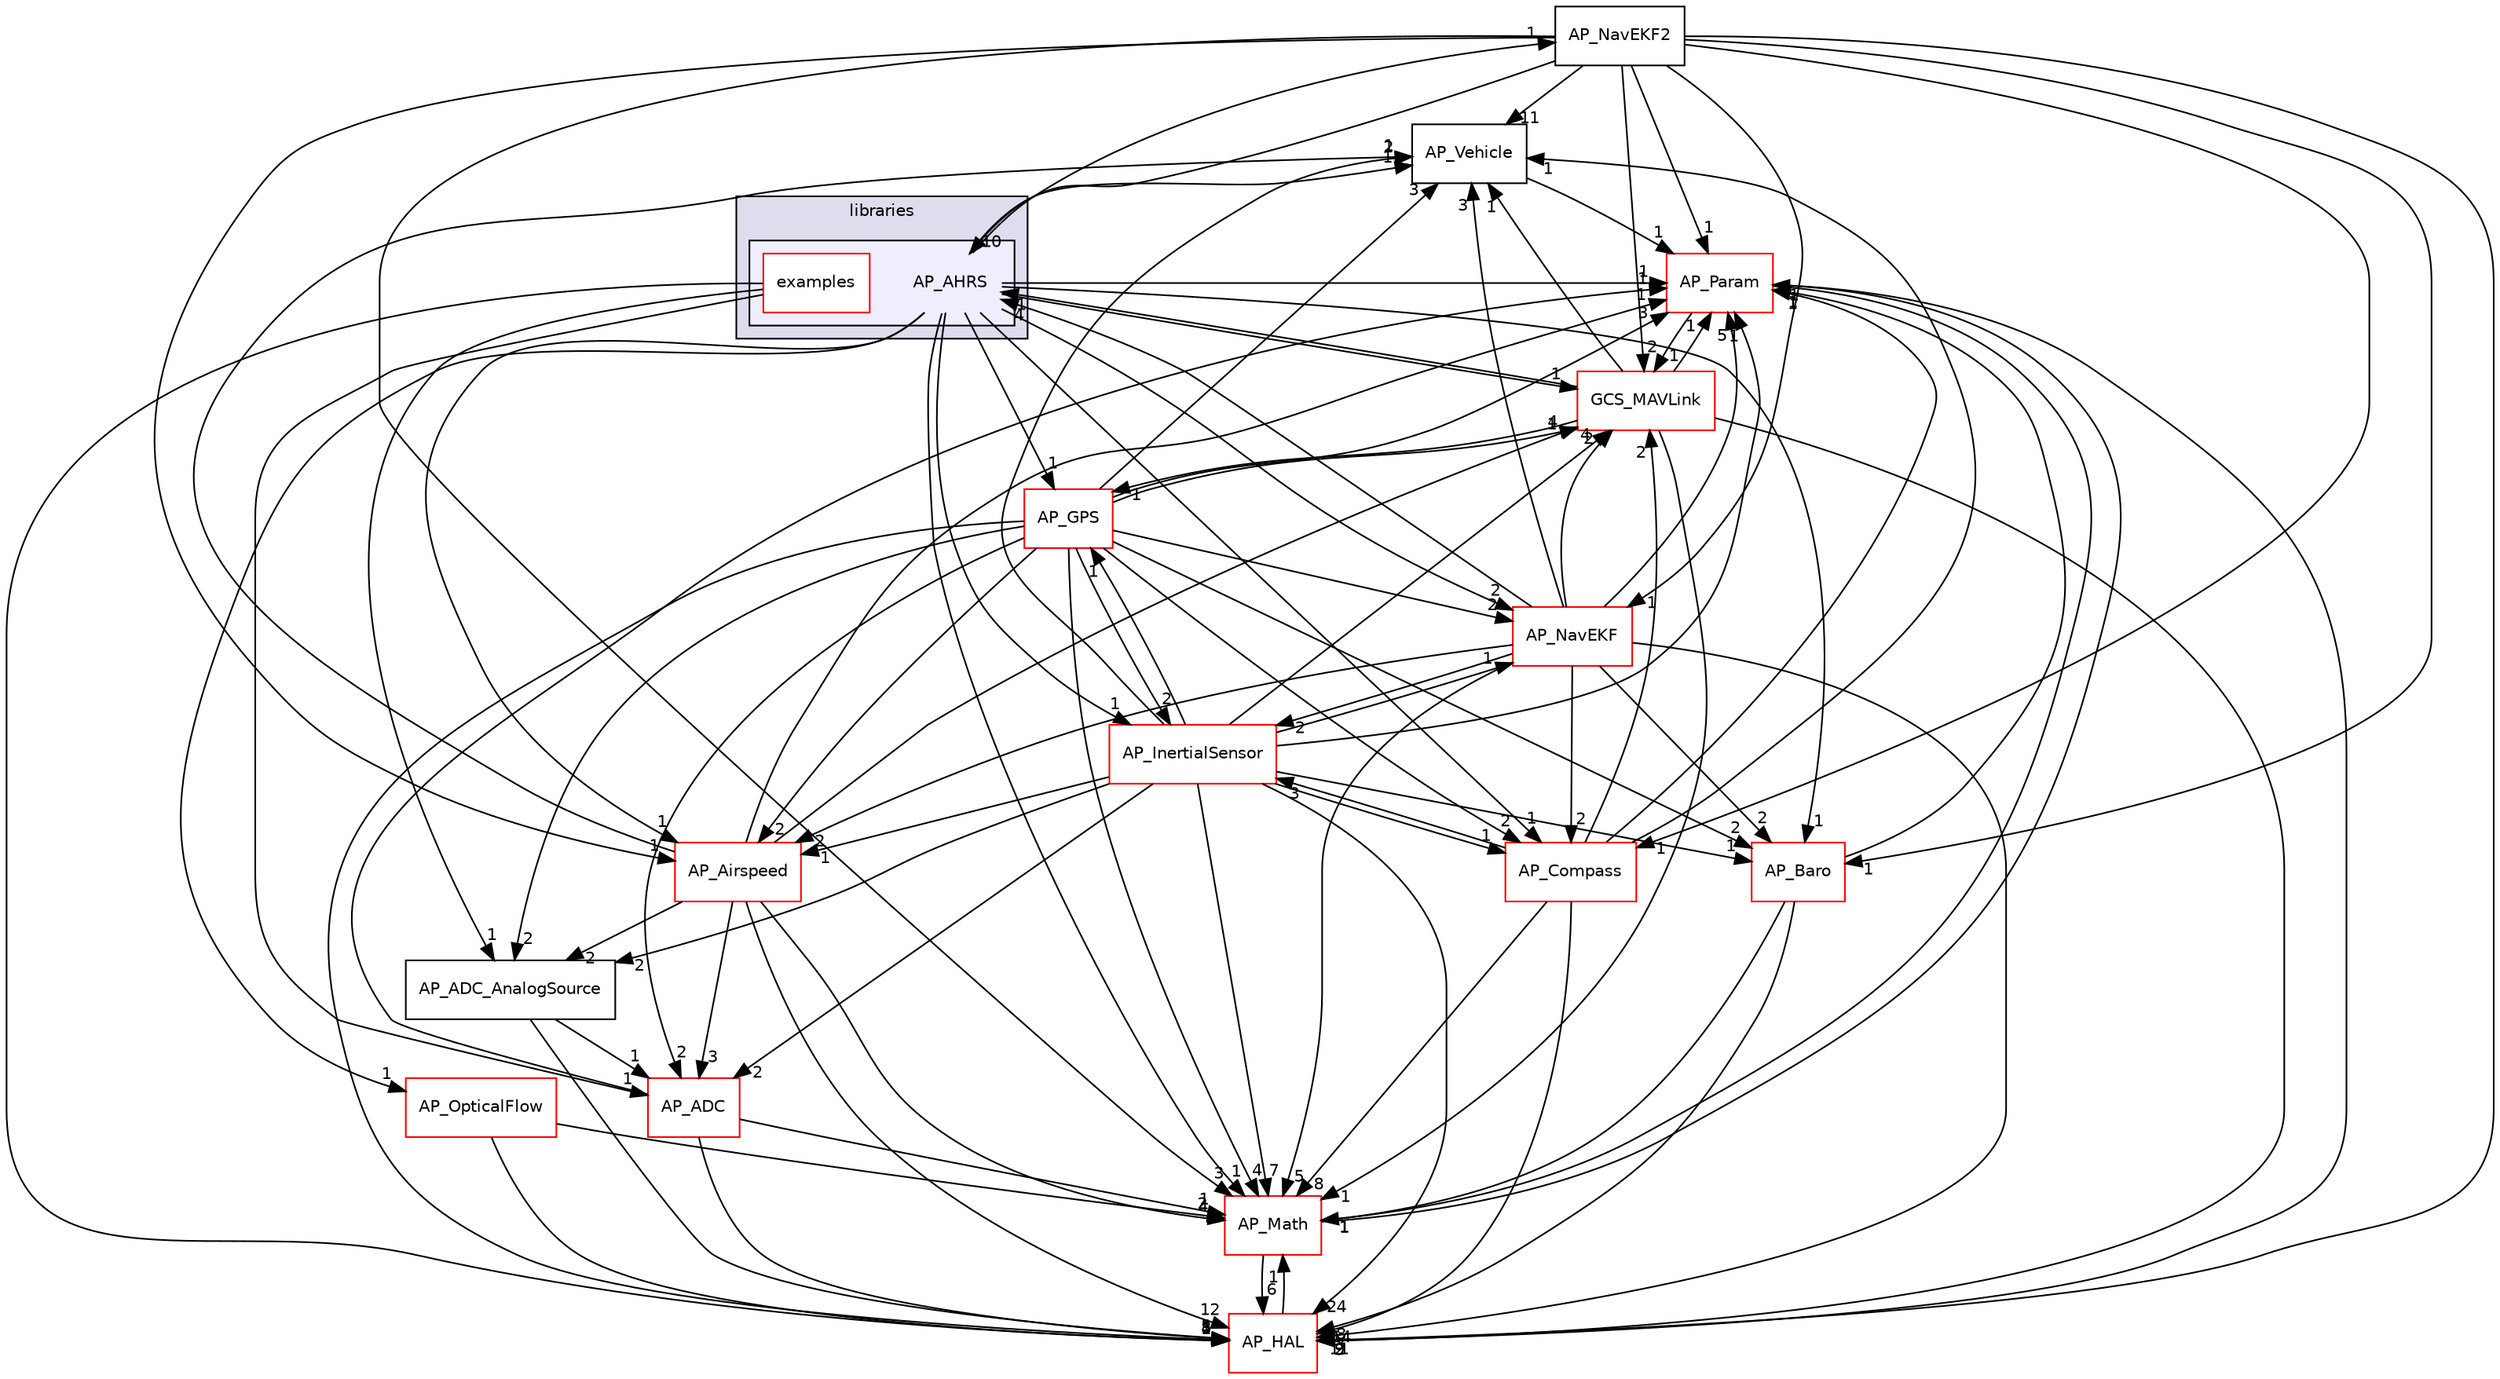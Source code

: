 digraph "libraries/AP_AHRS" {
  compound=true
  node [ fontsize="10", fontname="Helvetica"];
  edge [ labelfontsize="10", labelfontname="Helvetica"];
  subgraph clusterdir_bc0718b08fb2015b8e59c47b2805f60c {
    graph [ bgcolor="#ddddee", pencolor="black", label="libraries" fontname="Helvetica", fontsize="10", URL="dir_bc0718b08fb2015b8e59c47b2805f60c.html"]
  subgraph clusterdir_85ad937bf7c11de5c2907a482c9c56bd {
    graph [ bgcolor="#eeeeff", pencolor="black", label="" URL="dir_85ad937bf7c11de5c2907a482c9c56bd.html"];
    dir_85ad937bf7c11de5c2907a482c9c56bd [shape=plaintext label="AP_AHRS"];
    dir_0a0ab98eecaaf5fc80a927ee28b8865c [shape=box label="examples" color="red" fillcolor="white" style="filled" URL="dir_0a0ab98eecaaf5fc80a927ee28b8865c.html"];
  }
  }
  dir_605736780307584fc5a1e6c30e237454 [shape=box label="AP_Vehicle" URL="dir_605736780307584fc5a1e6c30e237454.html"];
  dir_6c4ef2a31b08355adc4e8d4f9fa3c625 [shape=box label="AP_OpticalFlow" fillcolor="white" style="filled" color="red" URL="dir_6c4ef2a31b08355adc4e8d4f9fa3c625.html"];
  dir_be870cb78c6e1bc08f9e4388e1828b4d [shape=box label="GCS_MAVLink" fillcolor="white" style="filled" color="red" URL="dir_be870cb78c6e1bc08f9e4388e1828b4d.html"];
  dir_1cbc10423b2512b31103883361e0123b [shape=box label="AP_HAL" fillcolor="white" style="filled" color="red" URL="dir_1cbc10423b2512b31103883361e0123b.html"];
  dir_200d929b8d5577e7f19dc05ce443c612 [shape=box label="AP_Param" fillcolor="white" style="filled" color="red" URL="dir_200d929b8d5577e7f19dc05ce443c612.html"];
  dir_f8d151dc119ef4d37afa003c944b490a [shape=box label="AP_InertialSensor" fillcolor="white" style="filled" color="red" URL="dir_f8d151dc119ef4d37afa003c944b490a.html"];
  dir_dc27bcd5d3e114c391ea7ea0e777b78e [shape=box label="AP_GPS" fillcolor="white" style="filled" color="red" URL="dir_dc27bcd5d3e114c391ea7ea0e777b78e.html"];
  dir_65717d02e6482fd400ba81c154f53df4 [shape=box label="AP_Compass" fillcolor="white" style="filled" color="red" URL="dir_65717d02e6482fd400ba81c154f53df4.html"];
  dir_996e8670f125f81a54035ee10c7e09eb [shape=box label="AP_ADC" fillcolor="white" style="filled" color="red" URL="dir_996e8670f125f81a54035ee10c7e09eb.html"];
  dir_f0f1373a5071732c20e016b31c47ef93 [shape=box label="AP_Airspeed" fillcolor="white" style="filled" color="red" URL="dir_f0f1373a5071732c20e016b31c47ef93.html"];
  dir_93fb9127672489656ce87df72f6e986d [shape=box label="AP_Math" fillcolor="white" style="filled" color="red" URL="dir_93fb9127672489656ce87df72f6e986d.html"];
  dir_7db4a971a8c593e04169c3b474b45b25 [shape=box label="AP_Baro" fillcolor="white" style="filled" color="red" URL="dir_7db4a971a8c593e04169c3b474b45b25.html"];
  dir_2890775853a43f967b43a1add8667c26 [shape=box label="AP_ADC_AnalogSource" URL="dir_2890775853a43f967b43a1add8667c26.html"];
  dir_3d64b9b1d29754754bebf8508cdc1a1e [shape=box label="AP_NavEKF2" URL="dir_3d64b9b1d29754754bebf8508cdc1a1e.html"];
  dir_46edeb859ac943c9ceb605f4bae14ade [shape=box label="AP_NavEKF" fillcolor="white" style="filled" color="red" URL="dir_46edeb859ac943c9ceb605f4bae14ade.html"];
  dir_605736780307584fc5a1e6c30e237454->dir_200d929b8d5577e7f19dc05ce443c612 [headlabel="1", labeldistance=1.5 headhref="dir_000148_000127.html"];
  dir_6c4ef2a31b08355adc4e8d4f9fa3c625->dir_1cbc10423b2512b31103883361e0123b [headlabel="5", labeldistance=1.5 headhref="dir_000121_000046.html"];
  dir_6c4ef2a31b08355adc4e8d4f9fa3c625->dir_93fb9127672489656ce87df72f6e986d [headlabel="2", labeldistance=1.5 headhref="dir_000121_000095.html"];
  dir_85ad937bf7c11de5c2907a482c9c56bd->dir_605736780307584fc5a1e6c30e237454 [headlabel="1", labeldistance=1.5 headhref="dir_000014_000148.html"];
  dir_85ad937bf7c11de5c2907a482c9c56bd->dir_6c4ef2a31b08355adc4e8d4f9fa3c625 [headlabel="1", labeldistance=1.5 headhref="dir_000014_000121.html"];
  dir_85ad937bf7c11de5c2907a482c9c56bd->dir_be870cb78c6e1bc08f9e4388e1828b4d [headlabel="1", labeldistance=1.5 headhref="dir_000014_000162.html"];
  dir_85ad937bf7c11de5c2907a482c9c56bd->dir_200d929b8d5577e7f19dc05ce443c612 [headlabel="1", labeldistance=1.5 headhref="dir_000014_000127.html"];
  dir_85ad937bf7c11de5c2907a482c9c56bd->dir_f8d151dc119ef4d37afa003c944b490a [headlabel="1", labeldistance=1.5 headhref="dir_000014_000087.html"];
  dir_85ad937bf7c11de5c2907a482c9c56bd->dir_dc27bcd5d3e114c391ea7ea0e777b78e [headlabel="1", labeldistance=1.5 headhref="dir_000014_000042.html"];
  dir_85ad937bf7c11de5c2907a482c9c56bd->dir_65717d02e6482fd400ba81c154f53df4 [headlabel="1", labeldistance=1.5 headhref="dir_000014_000033.html"];
  dir_85ad937bf7c11de5c2907a482c9c56bd->dir_f0f1373a5071732c20e016b31c47ef93 [headlabel="1", labeldistance=1.5 headhref="dir_000014_000017.html"];
  dir_85ad937bf7c11de5c2907a482c9c56bd->dir_93fb9127672489656ce87df72f6e986d [headlabel="1", labeldistance=1.5 headhref="dir_000014_000095.html"];
  dir_85ad937bf7c11de5c2907a482c9c56bd->dir_7db4a971a8c593e04169c3b474b45b25 [headlabel="1", labeldistance=1.5 headhref="dir_000014_000021.html"];
  dir_85ad937bf7c11de5c2907a482c9c56bd->dir_3d64b9b1d29754754bebf8508cdc1a1e [headlabel="1", labeldistance=1.5 headhref="dir_000014_000115.html"];
  dir_85ad937bf7c11de5c2907a482c9c56bd->dir_46edeb859ac943c9ceb605f4bae14ade [headlabel="2", labeldistance=1.5 headhref="dir_000014_000112.html"];
  dir_be870cb78c6e1bc08f9e4388e1828b4d->dir_605736780307584fc5a1e6c30e237454 [headlabel="1", labeldistance=1.5 headhref="dir_000162_000148.html"];
  dir_be870cb78c6e1bc08f9e4388e1828b4d->dir_85ad937bf7c11de5c2907a482c9c56bd [headlabel="1", labeldistance=1.5 headhref="dir_000162_000014.html"];
  dir_be870cb78c6e1bc08f9e4388e1828b4d->dir_1cbc10423b2512b31103883361e0123b [headlabel="9", labeldistance=1.5 headhref="dir_000162_000046.html"];
  dir_be870cb78c6e1bc08f9e4388e1828b4d->dir_200d929b8d5577e7f19dc05ce443c612 [headlabel="1", labeldistance=1.5 headhref="dir_000162_000127.html"];
  dir_be870cb78c6e1bc08f9e4388e1828b4d->dir_dc27bcd5d3e114c391ea7ea0e777b78e [headlabel="1", labeldistance=1.5 headhref="dir_000162_000042.html"];
  dir_be870cb78c6e1bc08f9e4388e1828b4d->dir_93fb9127672489656ce87df72f6e986d [headlabel="1", labeldistance=1.5 headhref="dir_000162_000095.html"];
  dir_1cbc10423b2512b31103883361e0123b->dir_93fb9127672489656ce87df72f6e986d [headlabel="1", labeldistance=1.5 headhref="dir_000046_000095.html"];
  dir_0a0ab98eecaaf5fc80a927ee28b8865c->dir_1cbc10423b2512b31103883361e0123b [headlabel="1", labeldistance=1.5 headhref="dir_000015_000046.html"];
  dir_0a0ab98eecaaf5fc80a927ee28b8865c->dir_996e8670f125f81a54035ee10c7e09eb [headlabel="1", labeldistance=1.5 headhref="dir_000015_000010.html"];
  dir_0a0ab98eecaaf5fc80a927ee28b8865c->dir_2890775853a43f967b43a1add8667c26 [headlabel="1", labeldistance=1.5 headhref="dir_000015_000013.html"];
  dir_200d929b8d5577e7f19dc05ce443c612->dir_be870cb78c6e1bc08f9e4388e1828b4d [headlabel="1", labeldistance=1.5 headhref="dir_000127_000162.html"];
  dir_200d929b8d5577e7f19dc05ce443c612->dir_1cbc10423b2512b31103883361e0123b [headlabel="2", labeldistance=1.5 headhref="dir_000127_000046.html"];
  dir_200d929b8d5577e7f19dc05ce443c612->dir_93fb9127672489656ce87df72f6e986d [headlabel="1", labeldistance=1.5 headhref="dir_000127_000095.html"];
  dir_f8d151dc119ef4d37afa003c944b490a->dir_605736780307584fc5a1e6c30e237454 [headlabel="2", labeldistance=1.5 headhref="dir_000087_000148.html"];
  dir_f8d151dc119ef4d37afa003c944b490a->dir_be870cb78c6e1bc08f9e4388e1828b4d [headlabel="4", labeldistance=1.5 headhref="dir_000087_000162.html"];
  dir_f8d151dc119ef4d37afa003c944b490a->dir_1cbc10423b2512b31103883361e0123b [headlabel="24", labeldistance=1.5 headhref="dir_000087_000046.html"];
  dir_f8d151dc119ef4d37afa003c944b490a->dir_200d929b8d5577e7f19dc05ce443c612 [headlabel="1", labeldistance=1.5 headhref="dir_000087_000127.html"];
  dir_f8d151dc119ef4d37afa003c944b490a->dir_dc27bcd5d3e114c391ea7ea0e777b78e [headlabel="1", labeldistance=1.5 headhref="dir_000087_000042.html"];
  dir_f8d151dc119ef4d37afa003c944b490a->dir_65717d02e6482fd400ba81c154f53df4 [headlabel="1", labeldistance=1.5 headhref="dir_000087_000033.html"];
  dir_f8d151dc119ef4d37afa003c944b490a->dir_996e8670f125f81a54035ee10c7e09eb [headlabel="2", labeldistance=1.5 headhref="dir_000087_000010.html"];
  dir_f8d151dc119ef4d37afa003c944b490a->dir_f0f1373a5071732c20e016b31c47ef93 [headlabel="1", labeldistance=1.5 headhref="dir_000087_000017.html"];
  dir_f8d151dc119ef4d37afa003c944b490a->dir_93fb9127672489656ce87df72f6e986d [headlabel="7", labeldistance=1.5 headhref="dir_000087_000095.html"];
  dir_f8d151dc119ef4d37afa003c944b490a->dir_7db4a971a8c593e04169c3b474b45b25 [headlabel="1", labeldistance=1.5 headhref="dir_000087_000021.html"];
  dir_f8d151dc119ef4d37afa003c944b490a->dir_2890775853a43f967b43a1add8667c26 [headlabel="2", labeldistance=1.5 headhref="dir_000087_000013.html"];
  dir_f8d151dc119ef4d37afa003c944b490a->dir_46edeb859ac943c9ceb605f4bae14ade [headlabel="1", labeldistance=1.5 headhref="dir_000087_000112.html"];
  dir_dc27bcd5d3e114c391ea7ea0e777b78e->dir_605736780307584fc5a1e6c30e237454 [headlabel="3", labeldistance=1.5 headhref="dir_000042_000148.html"];
  dir_dc27bcd5d3e114c391ea7ea0e777b78e->dir_be870cb78c6e1bc08f9e4388e1828b4d [headlabel="4", labeldistance=1.5 headhref="dir_000042_000162.html"];
  dir_dc27bcd5d3e114c391ea7ea0e777b78e->dir_1cbc10423b2512b31103883361e0123b [headlabel="8", labeldistance=1.5 headhref="dir_000042_000046.html"];
  dir_dc27bcd5d3e114c391ea7ea0e777b78e->dir_200d929b8d5577e7f19dc05ce443c612 [headlabel="3", labeldistance=1.5 headhref="dir_000042_000127.html"];
  dir_dc27bcd5d3e114c391ea7ea0e777b78e->dir_f8d151dc119ef4d37afa003c944b490a [headlabel="2", labeldistance=1.5 headhref="dir_000042_000087.html"];
  dir_dc27bcd5d3e114c391ea7ea0e777b78e->dir_65717d02e6482fd400ba81c154f53df4 [headlabel="2", labeldistance=1.5 headhref="dir_000042_000033.html"];
  dir_dc27bcd5d3e114c391ea7ea0e777b78e->dir_996e8670f125f81a54035ee10c7e09eb [headlabel="2", labeldistance=1.5 headhref="dir_000042_000010.html"];
  dir_dc27bcd5d3e114c391ea7ea0e777b78e->dir_f0f1373a5071732c20e016b31c47ef93 [headlabel="2", labeldistance=1.5 headhref="dir_000042_000017.html"];
  dir_dc27bcd5d3e114c391ea7ea0e777b78e->dir_93fb9127672489656ce87df72f6e986d [headlabel="4", labeldistance=1.5 headhref="dir_000042_000095.html"];
  dir_dc27bcd5d3e114c391ea7ea0e777b78e->dir_7db4a971a8c593e04169c3b474b45b25 [headlabel="2", labeldistance=1.5 headhref="dir_000042_000021.html"];
  dir_dc27bcd5d3e114c391ea7ea0e777b78e->dir_2890775853a43f967b43a1add8667c26 [headlabel="2", labeldistance=1.5 headhref="dir_000042_000013.html"];
  dir_dc27bcd5d3e114c391ea7ea0e777b78e->dir_46edeb859ac943c9ceb605f4bae14ade [headlabel="2", labeldistance=1.5 headhref="dir_000042_000112.html"];
  dir_65717d02e6482fd400ba81c154f53df4->dir_605736780307584fc5a1e6c30e237454 [headlabel="1", labeldistance=1.5 headhref="dir_000033_000148.html"];
  dir_65717d02e6482fd400ba81c154f53df4->dir_be870cb78c6e1bc08f9e4388e1828b4d [headlabel="2", labeldistance=1.5 headhref="dir_000033_000162.html"];
  dir_65717d02e6482fd400ba81c154f53df4->dir_1cbc10423b2512b31103883361e0123b [headlabel="14", labeldistance=1.5 headhref="dir_000033_000046.html"];
  dir_65717d02e6482fd400ba81c154f53df4->dir_200d929b8d5577e7f19dc05ce443c612 [headlabel="1", labeldistance=1.5 headhref="dir_000033_000127.html"];
  dir_65717d02e6482fd400ba81c154f53df4->dir_f8d151dc119ef4d37afa003c944b490a [headlabel="3", labeldistance=1.5 headhref="dir_000033_000087.html"];
  dir_65717d02e6482fd400ba81c154f53df4->dir_93fb9127672489656ce87df72f6e986d [headlabel="8", labeldistance=1.5 headhref="dir_000033_000095.html"];
  dir_996e8670f125f81a54035ee10c7e09eb->dir_1cbc10423b2512b31103883361e0123b [headlabel="5", labeldistance=1.5 headhref="dir_000010_000046.html"];
  dir_996e8670f125f81a54035ee10c7e09eb->dir_200d929b8d5577e7f19dc05ce443c612 [headlabel="1", labeldistance=1.5 headhref="dir_000010_000127.html"];
  dir_996e8670f125f81a54035ee10c7e09eb->dir_93fb9127672489656ce87df72f6e986d [headlabel="1", labeldistance=1.5 headhref="dir_000010_000095.html"];
  dir_f0f1373a5071732c20e016b31c47ef93->dir_605736780307584fc5a1e6c30e237454 [headlabel="1", labeldistance=1.5 headhref="dir_000017_000148.html"];
  dir_f0f1373a5071732c20e016b31c47ef93->dir_be870cb78c6e1bc08f9e4388e1828b4d [headlabel="1", labeldistance=1.5 headhref="dir_000017_000162.html"];
  dir_f0f1373a5071732c20e016b31c47ef93->dir_1cbc10423b2512b31103883361e0123b [headlabel="12", labeldistance=1.5 headhref="dir_000017_000046.html"];
  dir_f0f1373a5071732c20e016b31c47ef93->dir_200d929b8d5577e7f19dc05ce443c612 [headlabel="1", labeldistance=1.5 headhref="dir_000017_000127.html"];
  dir_f0f1373a5071732c20e016b31c47ef93->dir_996e8670f125f81a54035ee10c7e09eb [headlabel="3", labeldistance=1.5 headhref="dir_000017_000010.html"];
  dir_f0f1373a5071732c20e016b31c47ef93->dir_93fb9127672489656ce87df72f6e986d [headlabel="4", labeldistance=1.5 headhref="dir_000017_000095.html"];
  dir_f0f1373a5071732c20e016b31c47ef93->dir_2890775853a43f967b43a1add8667c26 [headlabel="2", labeldistance=1.5 headhref="dir_000017_000013.html"];
  dir_93fb9127672489656ce87df72f6e986d->dir_1cbc10423b2512b31103883361e0123b [headlabel="6", labeldistance=1.5 headhref="dir_000095_000046.html"];
  dir_93fb9127672489656ce87df72f6e986d->dir_200d929b8d5577e7f19dc05ce443c612 [headlabel="1", labeldistance=1.5 headhref="dir_000095_000127.html"];
  dir_7db4a971a8c593e04169c3b474b45b25->dir_1cbc10423b2512b31103883361e0123b [headlabel="8", labeldistance=1.5 headhref="dir_000021_000046.html"];
  dir_7db4a971a8c593e04169c3b474b45b25->dir_200d929b8d5577e7f19dc05ce443c612 [headlabel="1", labeldistance=1.5 headhref="dir_000021_000127.html"];
  dir_7db4a971a8c593e04169c3b474b45b25->dir_93fb9127672489656ce87df72f6e986d [headlabel="1", labeldistance=1.5 headhref="dir_000021_000095.html"];
  dir_2890775853a43f967b43a1add8667c26->dir_1cbc10423b2512b31103883361e0123b [headlabel="1", labeldistance=1.5 headhref="dir_000013_000046.html"];
  dir_2890775853a43f967b43a1add8667c26->dir_996e8670f125f81a54035ee10c7e09eb [headlabel="1", labeldistance=1.5 headhref="dir_000013_000010.html"];
  dir_3d64b9b1d29754754bebf8508cdc1a1e->dir_605736780307584fc5a1e6c30e237454 [headlabel="11", labeldistance=1.5 headhref="dir_000115_000148.html"];
  dir_3d64b9b1d29754754bebf8508cdc1a1e->dir_85ad937bf7c11de5c2907a482c9c56bd [headlabel="10", labeldistance=1.5 headhref="dir_000115_000014.html"];
  dir_3d64b9b1d29754754bebf8508cdc1a1e->dir_be870cb78c6e1bc08f9e4388e1828b4d [headlabel="2", labeldistance=1.5 headhref="dir_000115_000162.html"];
  dir_3d64b9b1d29754754bebf8508cdc1a1e->dir_1cbc10423b2512b31103883361e0123b [headlabel="11", labeldistance=1.5 headhref="dir_000115_000046.html"];
  dir_3d64b9b1d29754754bebf8508cdc1a1e->dir_200d929b8d5577e7f19dc05ce443c612 [headlabel="1", labeldistance=1.5 headhref="dir_000115_000127.html"];
  dir_3d64b9b1d29754754bebf8508cdc1a1e->dir_65717d02e6482fd400ba81c154f53df4 [headlabel="1", labeldistance=1.5 headhref="dir_000115_000033.html"];
  dir_3d64b9b1d29754754bebf8508cdc1a1e->dir_f0f1373a5071732c20e016b31c47ef93 [headlabel="1", labeldistance=1.5 headhref="dir_000115_000017.html"];
  dir_3d64b9b1d29754754bebf8508cdc1a1e->dir_93fb9127672489656ce87df72f6e986d [headlabel="3", labeldistance=1.5 headhref="dir_000115_000095.html"];
  dir_3d64b9b1d29754754bebf8508cdc1a1e->dir_7db4a971a8c593e04169c3b474b45b25 [headlabel="1", labeldistance=1.5 headhref="dir_000115_000021.html"];
  dir_3d64b9b1d29754754bebf8508cdc1a1e->dir_46edeb859ac943c9ceb605f4bae14ade [headlabel="1", labeldistance=1.5 headhref="dir_000115_000112.html"];
  dir_46edeb859ac943c9ceb605f4bae14ade->dir_605736780307584fc5a1e6c30e237454 [headlabel="3", labeldistance=1.5 headhref="dir_000112_000148.html"];
  dir_46edeb859ac943c9ceb605f4bae14ade->dir_85ad937bf7c11de5c2907a482c9c56bd [headlabel="4", labeldistance=1.5 headhref="dir_000112_000014.html"];
  dir_46edeb859ac943c9ceb605f4bae14ade->dir_be870cb78c6e1bc08f9e4388e1828b4d [headlabel="2", labeldistance=1.5 headhref="dir_000112_000162.html"];
  dir_46edeb859ac943c9ceb605f4bae14ade->dir_1cbc10423b2512b31103883361e0123b [headlabel="3", labeldistance=1.5 headhref="dir_000112_000046.html"];
  dir_46edeb859ac943c9ceb605f4bae14ade->dir_200d929b8d5577e7f19dc05ce443c612 [headlabel="5", labeldistance=1.5 headhref="dir_000112_000127.html"];
  dir_46edeb859ac943c9ceb605f4bae14ade->dir_f8d151dc119ef4d37afa003c944b490a [headlabel="2", labeldistance=1.5 headhref="dir_000112_000087.html"];
  dir_46edeb859ac943c9ceb605f4bae14ade->dir_65717d02e6482fd400ba81c154f53df4 [headlabel="2", labeldistance=1.5 headhref="dir_000112_000033.html"];
  dir_46edeb859ac943c9ceb605f4bae14ade->dir_f0f1373a5071732c20e016b31c47ef93 [headlabel="2", labeldistance=1.5 headhref="dir_000112_000017.html"];
  dir_46edeb859ac943c9ceb605f4bae14ade->dir_93fb9127672489656ce87df72f6e986d [headlabel="5", labeldistance=1.5 headhref="dir_000112_000095.html"];
  dir_46edeb859ac943c9ceb605f4bae14ade->dir_7db4a971a8c593e04169c3b474b45b25 [headlabel="2", labeldistance=1.5 headhref="dir_000112_000021.html"];
}
